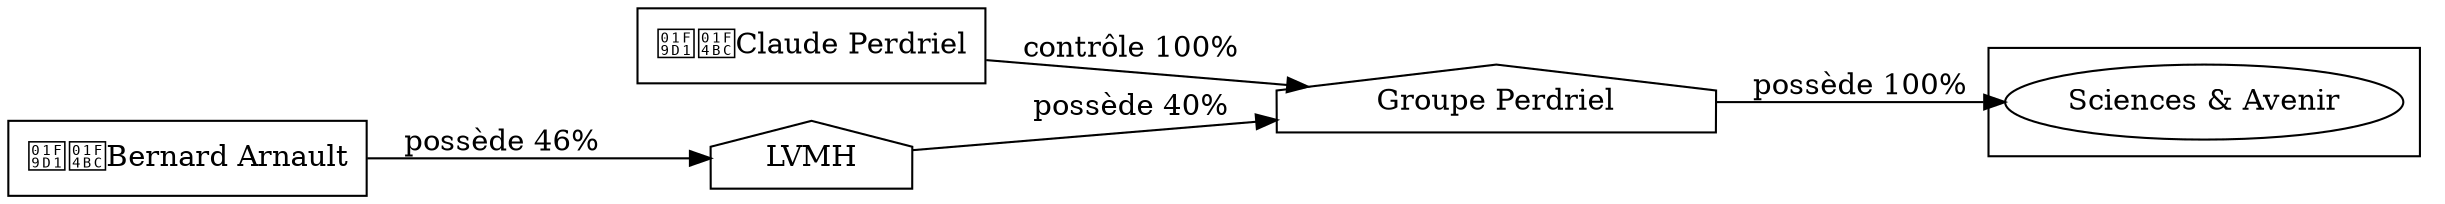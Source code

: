 digraph {
  rankdir=LR;
  subgraph roots {
    
      "claude-perdriel-1"[label="🧑‍💼Claude Perdriel" shape=box]
    
      "bernard-arnault-42"[label="🧑‍💼Bernard Arnault" shape=box]
    
  }

  
    "groupe-perdriel-3"[label="Groupe Perdriel" shape=house]
  
    "lvmh-43"[label="LVMH" shape=house]
  

  subgraph clusterLeaves {
    
      "sciences-and-avenir-7"[label="Sciences &amp; Avenir"]
    
  }

  
    "groupe-perdriel-3" -> "sciences-and-avenir-7" [
      label="possède 100%"
    ]
  
    "claude-perdriel-1" -> "groupe-perdriel-3" [
      label="contrôle 100%"
    ]
  
    "lvmh-43" -> "groupe-perdriel-3" [
      label="possède 40%"
    ]
  
    "bernard-arnault-42" -> "lvmh-43" [
      label="possède 46%"
    ]
  
}
